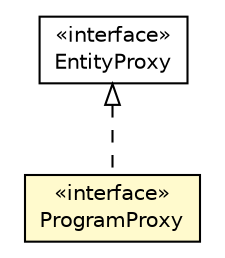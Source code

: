 #!/usr/local/bin/dot
#
# Class diagram 
# Generated by UMLGraph version 5.4 (http://www.umlgraph.org/)
#

digraph G {
	edge [fontname="Helvetica",fontsize=10,labelfontname="Helvetica",labelfontsize=10];
	node [fontname="Helvetica",fontsize=10,shape=plaintext];
	nodesep=0.25;
	ranksep=0.5;
	// hu.sch.kfc.client.model.ProgramProxy
	c5892 [label=<<table title="hu.sch.kfc.client.model.ProgramProxy" border="0" cellborder="1" cellspacing="0" cellpadding="2" port="p" bgcolor="lemonChiffon" href="./ProgramProxy.html">
		<tr><td><table border="0" cellspacing="0" cellpadding="1">
<tr><td align="center" balign="center"> &#171;interface&#187; </td></tr>
<tr><td align="center" balign="center"> ProgramProxy </td></tr>
		</table></td></tr>
		</table>>, URL="./ProgramProxy.html", fontname="Helvetica", fontcolor="black", fontsize=10.0];
	//hu.sch.kfc.client.model.ProgramProxy implements com.google.gwt.requestfactory.shared.EntityProxy
	c5926:p -> c5892:p [dir=back,arrowtail=empty,style=dashed];
	// com.google.gwt.requestfactory.shared.EntityProxy
	c5926 [label=<<table title="com.google.gwt.requestfactory.shared.EntityProxy" border="0" cellborder="1" cellspacing="0" cellpadding="2" port="p">
		<tr><td><table border="0" cellspacing="0" cellpadding="1">
<tr><td align="center" balign="center"> &#171;interface&#187; </td></tr>
<tr><td align="center" balign="center"> EntityProxy </td></tr>
		</table></td></tr>
		</table>>, URL="null", fontname="Helvetica", fontcolor="black", fontsize=10.0];
}

